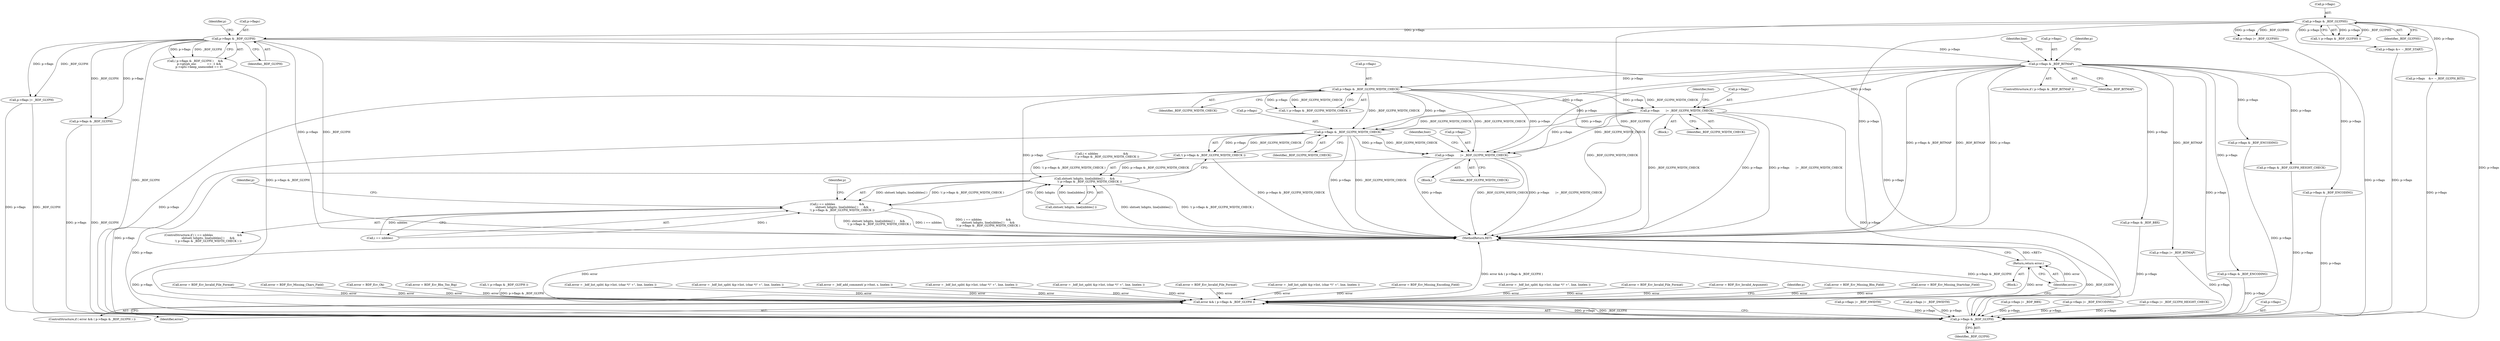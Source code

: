 digraph "0_savannah_07bdb6e289c7954e2a533039dc93c1c136099d2d@pointer" {
"1000981" [label="(Call,p->flags & _BDF_GLYPH_WIDTH_CHECK)"];
"1000926" [label="(Call,p->flags & _BDF_GLYPH_WIDTH_CHECK)"];
"1000813" [label="(Call,p->flags & _BDF_BITMAP)"];
"1000376" [label="(Call,p->flags & _BDF_GLYPH)"];
"1000241" [label="(Call,p->flags & _BDF_GLYPHS)"];
"1000932" [label="(Call,p->flags       |= _BDF_GLYPH_WIDTH_CHECK)"];
"1000980" [label="(Call,!( p->flags & _BDF_GLYPH_WIDTH_CHECK ))"];
"1000974" [label="(Call,sbitset( hdigits, line[nibbles] )      &&\n           !( p->flags & _BDF_GLYPH_WIDTH_CHECK ))"];
"1000970" [label="(Call,i == nibbles                           &&\n           sbitset( hdigits, line[nibbles] )      &&\n           !( p->flags & _BDF_GLYPH_WIDTH_CHECK ))"];
"1000987" [label="(Call,p->flags       |= _BDF_GLYPH_WIDTH_CHECK)"];
"1001557" [label="(Call,p->flags & _BDF_GLYPH)"];
"1001555" [label="(Call,error && ( p->flags & _BDF_GLYPH ))"];
"1001566" [label="(Return,return error;)"];
"1000994" [label="(Identifier,font)"];
"1000169" [label="(Block,)"];
"1001065" [label="(Call,p->flags & _BDF_ENCODING)"];
"1001513" [label="(Call,error = BDF_Err_Bbx_Too_Big)"];
"1000834" [label="(Call,p->flags & _BDF_GLYPH_HEIGHT_CHECK)"];
"1000485" [label="(Call,!( p->flags & _BDF_GLYPH ))"];
"1000496" [label="(Call,error = _bdf_list_split( &p->list, (char *)\" +\", line, linelen ))"];
"1000969" [label="(ControlStructure,if ( i == nibbles                           &&\n           sbitset( hdigits, line[nibbles] )      &&\n           !( p->flags & _BDF_GLYPH_WIDTH_CHECK ) ))"];
"1001049" [label="(Call,p->flags |= _BDF_SWIDTH)"];
"1001561" [label="(Identifier,_BDF_GLYPH)"];
"1000408" [label="(Call,error = _bdf_list_split( &p->list, (char *)\" +\", line, linelen ))"];
"1001566" [label="(Return,return error;)"];
"1000812" [label="(ControlStructure,if ( p->flags & _BDF_BITMAP ))"];
"1000230" [label="(Call,error = _bdf_add_comment( p->font, s, linelen ))"];
"1001130" [label="(Call,p->flags |= _BDF_DWIDTH)"];
"1000999" [label="(Identifier,p)"];
"1000981" [label="(Call,p->flags & _BDF_GLYPH_WIDTH_CHECK)"];
"1000986" [label="(Block,)"];
"1001005" [label="(Identifier,line)"];
"1000323" [label="(Call,p->flags |= _BDF_GLYPHS)"];
"1000242" [label="(Call,p->flags)"];
"1001146" [label="(Call,p->flags & _BDF_ENCODING)"];
"1000975" [label="(Call,sbitset( hdigits, line[nibbles] ))"];
"1001018" [label="(Call,error = _bdf_list_split( &p->list, (char *)\" +\", line, linelen ))"];
"1001071" [label="(Call,error = _bdf_list_split( &p->list, (char *)\" +\", line, linelen ))"];
"1001545" [label="(Call,error = BDF_Err_Invalid_File_Format)"];
"1000814" [label="(Call,p->flags)"];
"1000259" [label="(Call,error = _bdf_list_split( &p->list, (char *)\" +\", line, linelen ))"];
"1000971" [label="(Call,i == nibbles)"];
"1001462" [label="(Call,p->flags & _BDF_BBX)"];
"1000817" [label="(Identifier,_BDF_BITMAP)"];
"1001550" [label="(Call,error = BDF_Err_Missing_Encoding_Field)"];
"1000974" [label="(Call,sbitset( hdigits, line[nibbles] )      &&\n           !( p->flags & _BDF_GLYPH_WIDTH_CHECK ))"];
"1000349" [label="(Call,p->flags &= ~_BDF_START)"];
"1000241" [label="(Call,p->flags & _BDF_GLYPHS)"];
"1000991" [label="(Identifier,_BDF_GLYPH_WIDTH_CHECK)"];
"1000921" [label="(Call,i < nibbles                            &&\n           !( p->flags & _BDF_GLYPH_WIDTH_CHECK ))"];
"1001445" [label="(Call,p->flags |= _BDF_BBX)"];
"1000926" [label="(Call,p->flags & _BDF_GLYPH_WIDTH_CHECK)"];
"1000930" [label="(Identifier,_BDF_GLYPH_WIDTH_CHECK)"];
"1000988" [label="(Call,p->flags)"];
"1000377" [label="(Call,p->flags)"];
"1001567" [label="(Identifier,error)"];
"1000932" [label="(Call,p->flags       |= _BDF_GLYPH_WIDTH_CHECK)"];
"1001152" [label="(Call,error = _bdf_list_split( &p->list, (char *)\" +\", line, linelen ))"];
"1000822" [label="(Identifier,p)"];
"1000376" [label="(Call,p->flags & _BDF_GLYPH)"];
"1000813" [label="(Call,p->flags & _BDF_BITMAP)"];
"1000593" [label="(Call,error = BDF_Err_Invalid_File_Format)"];
"1000240" [label="(Call,!( p->flags & _BDF_GLYPHS ))"];
"1000982" [label="(Call,p->flags)"];
"1000987" [label="(Call,p->flags       |= _BDF_GLYPH_WIDTH_CHECK)"];
"1000927" [label="(Call,p->flags)"];
"1000776" [label="(Call,p->flags |= _BDF_ENCODING)"];
"1000970" [label="(Call,i == nibbles                           &&\n           sbitset( hdigits, line[nibbles] )      &&\n           !( p->flags & _BDF_GLYPH_WIDTH_CHECK ))"];
"1000931" [label="(Block,)"];
"1001568" [label="(MethodReturn,RET)"];
"1000380" [label="(Identifier,_BDF_GLYPH)"];
"1000933" [label="(Call,p->flags)"];
"1000840" [label="(Call,p->flags |= _BDF_GLYPH_HEIGHT_CHECK)"];
"1001554" [label="(ControlStructure,if ( error && ( p->flags & _BDF_GLYPH ) ))"];
"1000310" [label="(Call,error = BDF_Err_Invalid_Argument)"];
"1000939" [label="(Identifier,font)"];
"1001564" [label="(Identifier,p)"];
"1001468" [label="(Call,error = BDF_Err_Missing_Bbx_Field)"];
"1000492" [label="(Call,error = BDF_Err_Missing_Startchar_Field)"];
"1001557" [label="(Call,p->flags & _BDF_GLYPH)"];
"1000375" [label="(Call,( p->flags & _BDF_GLYPH )     &&\n         p->glyph_enc            == -1 &&\n         p->opts->keep_unencoded == 0)"];
"1000980" [label="(Call,!( p->flags & _BDF_GLYPH_WIDTH_CHECK ))"];
"1000443" [label="(Call,error = BDF_Err_Invalid_File_Format)"];
"1000985" [label="(Identifier,_BDF_GLYPH_WIDTH_CHECK)"];
"1000464" [label="(Call,p->flags |= _BDF_GLYPH)"];
"1000368" [label="(Call,p->flags    &= ~_BDF_GLYPH_BITS)"];
"1000255" [label="(Call,error = BDF_Err_Missing_Chars_Field)"];
"1001539" [label="(Call,p->flags |= _BDF_BITMAP)"];
"1001555" [label="(Call,error && ( p->flags & _BDF_GLYPH ))"];
"1000384" [label="(Identifier,p)"];
"1000936" [label="(Identifier,_BDF_GLYPH_WIDTH_CHECK)"];
"1000925" [label="(Call,!( p->flags & _BDF_GLYPH_WIDTH_CHECK ))"];
"1000989" [label="(Identifier,p)"];
"1001558" [label="(Call,p->flags)"];
"1000486" [label="(Call,p->flags & _BDF_GLYPH)"];
"1000245" [label="(Identifier,_BDF_GLYPHS)"];
"1001012" [label="(Call,p->flags & _BDF_ENCODING)"];
"1001556" [label="(Identifier,error)"];
"1000182" [label="(Call,error = BDF_Err_Ok)"];
"1000981" -> "1000980"  [label="AST: "];
"1000981" -> "1000985"  [label="CFG: "];
"1000982" -> "1000981"  [label="AST: "];
"1000985" -> "1000981"  [label="AST: "];
"1000980" -> "1000981"  [label="CFG: "];
"1000981" -> "1001568"  [label="DDG: p->flags"];
"1000981" -> "1001568"  [label="DDG: _BDF_GLYPH_WIDTH_CHECK"];
"1000981" -> "1000980"  [label="DDG: p->flags"];
"1000981" -> "1000980"  [label="DDG: _BDF_GLYPH_WIDTH_CHECK"];
"1000926" -> "1000981"  [label="DDG: p->flags"];
"1000926" -> "1000981"  [label="DDG: _BDF_GLYPH_WIDTH_CHECK"];
"1000813" -> "1000981"  [label="DDG: p->flags"];
"1000932" -> "1000981"  [label="DDG: p->flags"];
"1000932" -> "1000981"  [label="DDG: _BDF_GLYPH_WIDTH_CHECK"];
"1000981" -> "1000987"  [label="DDG: p->flags"];
"1000981" -> "1000987"  [label="DDG: _BDF_GLYPH_WIDTH_CHECK"];
"1000981" -> "1001557"  [label="DDG: p->flags"];
"1000926" -> "1000925"  [label="AST: "];
"1000926" -> "1000930"  [label="CFG: "];
"1000927" -> "1000926"  [label="AST: "];
"1000930" -> "1000926"  [label="AST: "];
"1000925" -> "1000926"  [label="CFG: "];
"1000926" -> "1001568"  [label="DDG: p->flags"];
"1000926" -> "1001568"  [label="DDG: _BDF_GLYPH_WIDTH_CHECK"];
"1000926" -> "1000925"  [label="DDG: p->flags"];
"1000926" -> "1000925"  [label="DDG: _BDF_GLYPH_WIDTH_CHECK"];
"1000813" -> "1000926"  [label="DDG: p->flags"];
"1000926" -> "1000932"  [label="DDG: p->flags"];
"1000926" -> "1000932"  [label="DDG: _BDF_GLYPH_WIDTH_CHECK"];
"1000926" -> "1000987"  [label="DDG: p->flags"];
"1000926" -> "1000987"  [label="DDG: _BDF_GLYPH_WIDTH_CHECK"];
"1000926" -> "1001557"  [label="DDG: p->flags"];
"1000813" -> "1000812"  [label="AST: "];
"1000813" -> "1000817"  [label="CFG: "];
"1000814" -> "1000813"  [label="AST: "];
"1000817" -> "1000813"  [label="AST: "];
"1000822" -> "1000813"  [label="CFG: "];
"1001005" -> "1000813"  [label="CFG: "];
"1000813" -> "1001568"  [label="DDG: _BDF_BITMAP"];
"1000813" -> "1001568"  [label="DDG: p->flags"];
"1000813" -> "1001568"  [label="DDG: p->flags & _BDF_BITMAP"];
"1000376" -> "1000813"  [label="DDG: p->flags"];
"1000813" -> "1000834"  [label="DDG: p->flags"];
"1000813" -> "1000932"  [label="DDG: p->flags"];
"1000813" -> "1000987"  [label="DDG: p->flags"];
"1000813" -> "1001012"  [label="DDG: p->flags"];
"1000813" -> "1001065"  [label="DDG: p->flags"];
"1000813" -> "1001146"  [label="DDG: p->flags"];
"1000813" -> "1001462"  [label="DDG: p->flags"];
"1000813" -> "1001539"  [label="DDG: _BDF_BITMAP"];
"1000813" -> "1001557"  [label="DDG: p->flags"];
"1000376" -> "1000375"  [label="AST: "];
"1000376" -> "1000380"  [label="CFG: "];
"1000377" -> "1000376"  [label="AST: "];
"1000380" -> "1000376"  [label="AST: "];
"1000384" -> "1000376"  [label="CFG: "];
"1000375" -> "1000376"  [label="CFG: "];
"1000376" -> "1001568"  [label="DDG: p->flags"];
"1000376" -> "1001568"  [label="DDG: _BDF_GLYPH"];
"1000376" -> "1000375"  [label="DDG: p->flags"];
"1000376" -> "1000375"  [label="DDG: _BDF_GLYPH"];
"1000241" -> "1000376"  [label="DDG: p->flags"];
"1000376" -> "1000464"  [label="DDG: p->flags"];
"1000376" -> "1000464"  [label="DDG: _BDF_GLYPH"];
"1000376" -> "1000486"  [label="DDG: p->flags"];
"1000376" -> "1000486"  [label="DDG: _BDF_GLYPH"];
"1000376" -> "1001557"  [label="DDG: p->flags"];
"1000376" -> "1001557"  [label="DDG: _BDF_GLYPH"];
"1000241" -> "1000240"  [label="AST: "];
"1000241" -> "1000245"  [label="CFG: "];
"1000242" -> "1000241"  [label="AST: "];
"1000245" -> "1000241"  [label="AST: "];
"1000240" -> "1000241"  [label="CFG: "];
"1000241" -> "1001568"  [label="DDG: p->flags"];
"1000241" -> "1001568"  [label="DDG: _BDF_GLYPHS"];
"1000241" -> "1000240"  [label="DDG: p->flags"];
"1000241" -> "1000240"  [label="DDG: _BDF_GLYPHS"];
"1000241" -> "1000323"  [label="DDG: p->flags"];
"1000241" -> "1000323"  [label="DDG: _BDF_GLYPHS"];
"1000241" -> "1000349"  [label="DDG: p->flags"];
"1000241" -> "1000368"  [label="DDG: p->flags"];
"1000241" -> "1001557"  [label="DDG: p->flags"];
"1000932" -> "1000931"  [label="AST: "];
"1000932" -> "1000936"  [label="CFG: "];
"1000933" -> "1000932"  [label="AST: "];
"1000936" -> "1000932"  [label="AST: "];
"1000939" -> "1000932"  [label="CFG: "];
"1000932" -> "1001568"  [label="DDG: _BDF_GLYPH_WIDTH_CHECK"];
"1000932" -> "1001568"  [label="DDG: p->flags"];
"1000932" -> "1001568"  [label="DDG: p->flags       |= _BDF_GLYPH_WIDTH_CHECK"];
"1000932" -> "1000987"  [label="DDG: p->flags"];
"1000932" -> "1000987"  [label="DDG: _BDF_GLYPH_WIDTH_CHECK"];
"1000932" -> "1001557"  [label="DDG: p->flags"];
"1000980" -> "1000974"  [label="AST: "];
"1000974" -> "1000980"  [label="CFG: "];
"1000980" -> "1001568"  [label="DDG: p->flags & _BDF_GLYPH_WIDTH_CHECK"];
"1000980" -> "1000974"  [label="DDG: p->flags & _BDF_GLYPH_WIDTH_CHECK"];
"1000974" -> "1000970"  [label="AST: "];
"1000974" -> "1000975"  [label="CFG: "];
"1000975" -> "1000974"  [label="AST: "];
"1000970" -> "1000974"  [label="CFG: "];
"1000974" -> "1001568"  [label="DDG: sbitset( hdigits, line[nibbles] )"];
"1000974" -> "1001568"  [label="DDG: !( p->flags & _BDF_GLYPH_WIDTH_CHECK )"];
"1000974" -> "1000970"  [label="DDG: sbitset( hdigits, line[nibbles] )"];
"1000974" -> "1000970"  [label="DDG: !( p->flags & _BDF_GLYPH_WIDTH_CHECK )"];
"1000975" -> "1000974"  [label="DDG: hdigits"];
"1000975" -> "1000974"  [label="DDG: line[nibbles]"];
"1000921" -> "1000974"  [label="DDG: !( p->flags & _BDF_GLYPH_WIDTH_CHECK )"];
"1000970" -> "1000969"  [label="AST: "];
"1000970" -> "1000971"  [label="CFG: "];
"1000971" -> "1000970"  [label="AST: "];
"1000989" -> "1000970"  [label="CFG: "];
"1000999" -> "1000970"  [label="CFG: "];
"1000970" -> "1001568"  [label="DDG: sbitset( hdigits, line[nibbles] )      &&\n           !( p->flags & _BDF_GLYPH_WIDTH_CHECK )"];
"1000970" -> "1001568"  [label="DDG: i == nibbles"];
"1000970" -> "1001568"  [label="DDG: i == nibbles                           &&\n           sbitset( hdigits, line[nibbles] )      &&\n           !( p->flags & _BDF_GLYPH_WIDTH_CHECK )"];
"1000971" -> "1000970"  [label="DDG: i"];
"1000971" -> "1000970"  [label="DDG: nibbles"];
"1000987" -> "1000986"  [label="AST: "];
"1000987" -> "1000991"  [label="CFG: "];
"1000988" -> "1000987"  [label="AST: "];
"1000991" -> "1000987"  [label="AST: "];
"1000994" -> "1000987"  [label="CFG: "];
"1000987" -> "1001568"  [label="DDG: p->flags"];
"1000987" -> "1001568"  [label="DDG: _BDF_GLYPH_WIDTH_CHECK"];
"1000987" -> "1001568"  [label="DDG: p->flags       |= _BDF_GLYPH_WIDTH_CHECK"];
"1000987" -> "1001557"  [label="DDG: p->flags"];
"1001557" -> "1001555"  [label="AST: "];
"1001557" -> "1001561"  [label="CFG: "];
"1001558" -> "1001557"  [label="AST: "];
"1001561" -> "1001557"  [label="AST: "];
"1001555" -> "1001557"  [label="CFG: "];
"1001557" -> "1001568"  [label="DDG: p->flags"];
"1001557" -> "1001568"  [label="DDG: _BDF_GLYPH"];
"1001557" -> "1001555"  [label="DDG: p->flags"];
"1001557" -> "1001555"  [label="DDG: _BDF_GLYPH"];
"1000368" -> "1001557"  [label="DDG: p->flags"];
"1001462" -> "1001557"  [label="DDG: p->flags"];
"1001065" -> "1001557"  [label="DDG: p->flags"];
"1000464" -> "1001557"  [label="DDG: p->flags"];
"1000464" -> "1001557"  [label="DDG: _BDF_GLYPH"];
"1001049" -> "1001557"  [label="DDG: p->flags"];
"1000323" -> "1001557"  [label="DDG: p->flags"];
"1001445" -> "1001557"  [label="DDG: p->flags"];
"1001130" -> "1001557"  [label="DDG: p->flags"];
"1000486" -> "1001557"  [label="DDG: p->flags"];
"1000486" -> "1001557"  [label="DDG: _BDF_GLYPH"];
"1000834" -> "1001557"  [label="DDG: p->flags"];
"1000776" -> "1001557"  [label="DDG: p->flags"];
"1001012" -> "1001557"  [label="DDG: p->flags"];
"1000349" -> "1001557"  [label="DDG: p->flags"];
"1001146" -> "1001557"  [label="DDG: p->flags"];
"1001539" -> "1001557"  [label="DDG: p->flags"];
"1000840" -> "1001557"  [label="DDG: p->flags"];
"1001555" -> "1001554"  [label="AST: "];
"1001555" -> "1001556"  [label="CFG: "];
"1001556" -> "1001555"  [label="AST: "];
"1001564" -> "1001555"  [label="CFG: "];
"1001567" -> "1001555"  [label="CFG: "];
"1001555" -> "1001568"  [label="DDG: p->flags & _BDF_GLYPH"];
"1001555" -> "1001568"  [label="DDG: error"];
"1001555" -> "1001568"  [label="DDG: error && ( p->flags & _BDF_GLYPH )"];
"1000259" -> "1001555"  [label="DDG: error"];
"1000408" -> "1001555"  [label="DDG: error"];
"1001550" -> "1001555"  [label="DDG: error"];
"1000310" -> "1001555"  [label="DDG: error"];
"1000492" -> "1001555"  [label="DDG: error"];
"1000496" -> "1001555"  [label="DDG: error"];
"1001071" -> "1001555"  [label="DDG: error"];
"1000230" -> "1001555"  [label="DDG: error"];
"1001468" -> "1001555"  [label="DDG: error"];
"1001152" -> "1001555"  [label="DDG: error"];
"1000593" -> "1001555"  [label="DDG: error"];
"1000255" -> "1001555"  [label="DDG: error"];
"1001545" -> "1001555"  [label="DDG: error"];
"1000182" -> "1001555"  [label="DDG: error"];
"1000443" -> "1001555"  [label="DDG: error"];
"1001513" -> "1001555"  [label="DDG: error"];
"1001018" -> "1001555"  [label="DDG: error"];
"1000485" -> "1001555"  [label="DDG: p->flags & _BDF_GLYPH"];
"1000375" -> "1001555"  [label="DDG: p->flags & _BDF_GLYPH"];
"1001555" -> "1001566"  [label="DDG: error"];
"1001566" -> "1000169"  [label="AST: "];
"1001566" -> "1001567"  [label="CFG: "];
"1001567" -> "1001566"  [label="AST: "];
"1001568" -> "1001566"  [label="CFG: "];
"1001566" -> "1001568"  [label="DDG: <RET>"];
"1001567" -> "1001566"  [label="DDG: error"];
}
